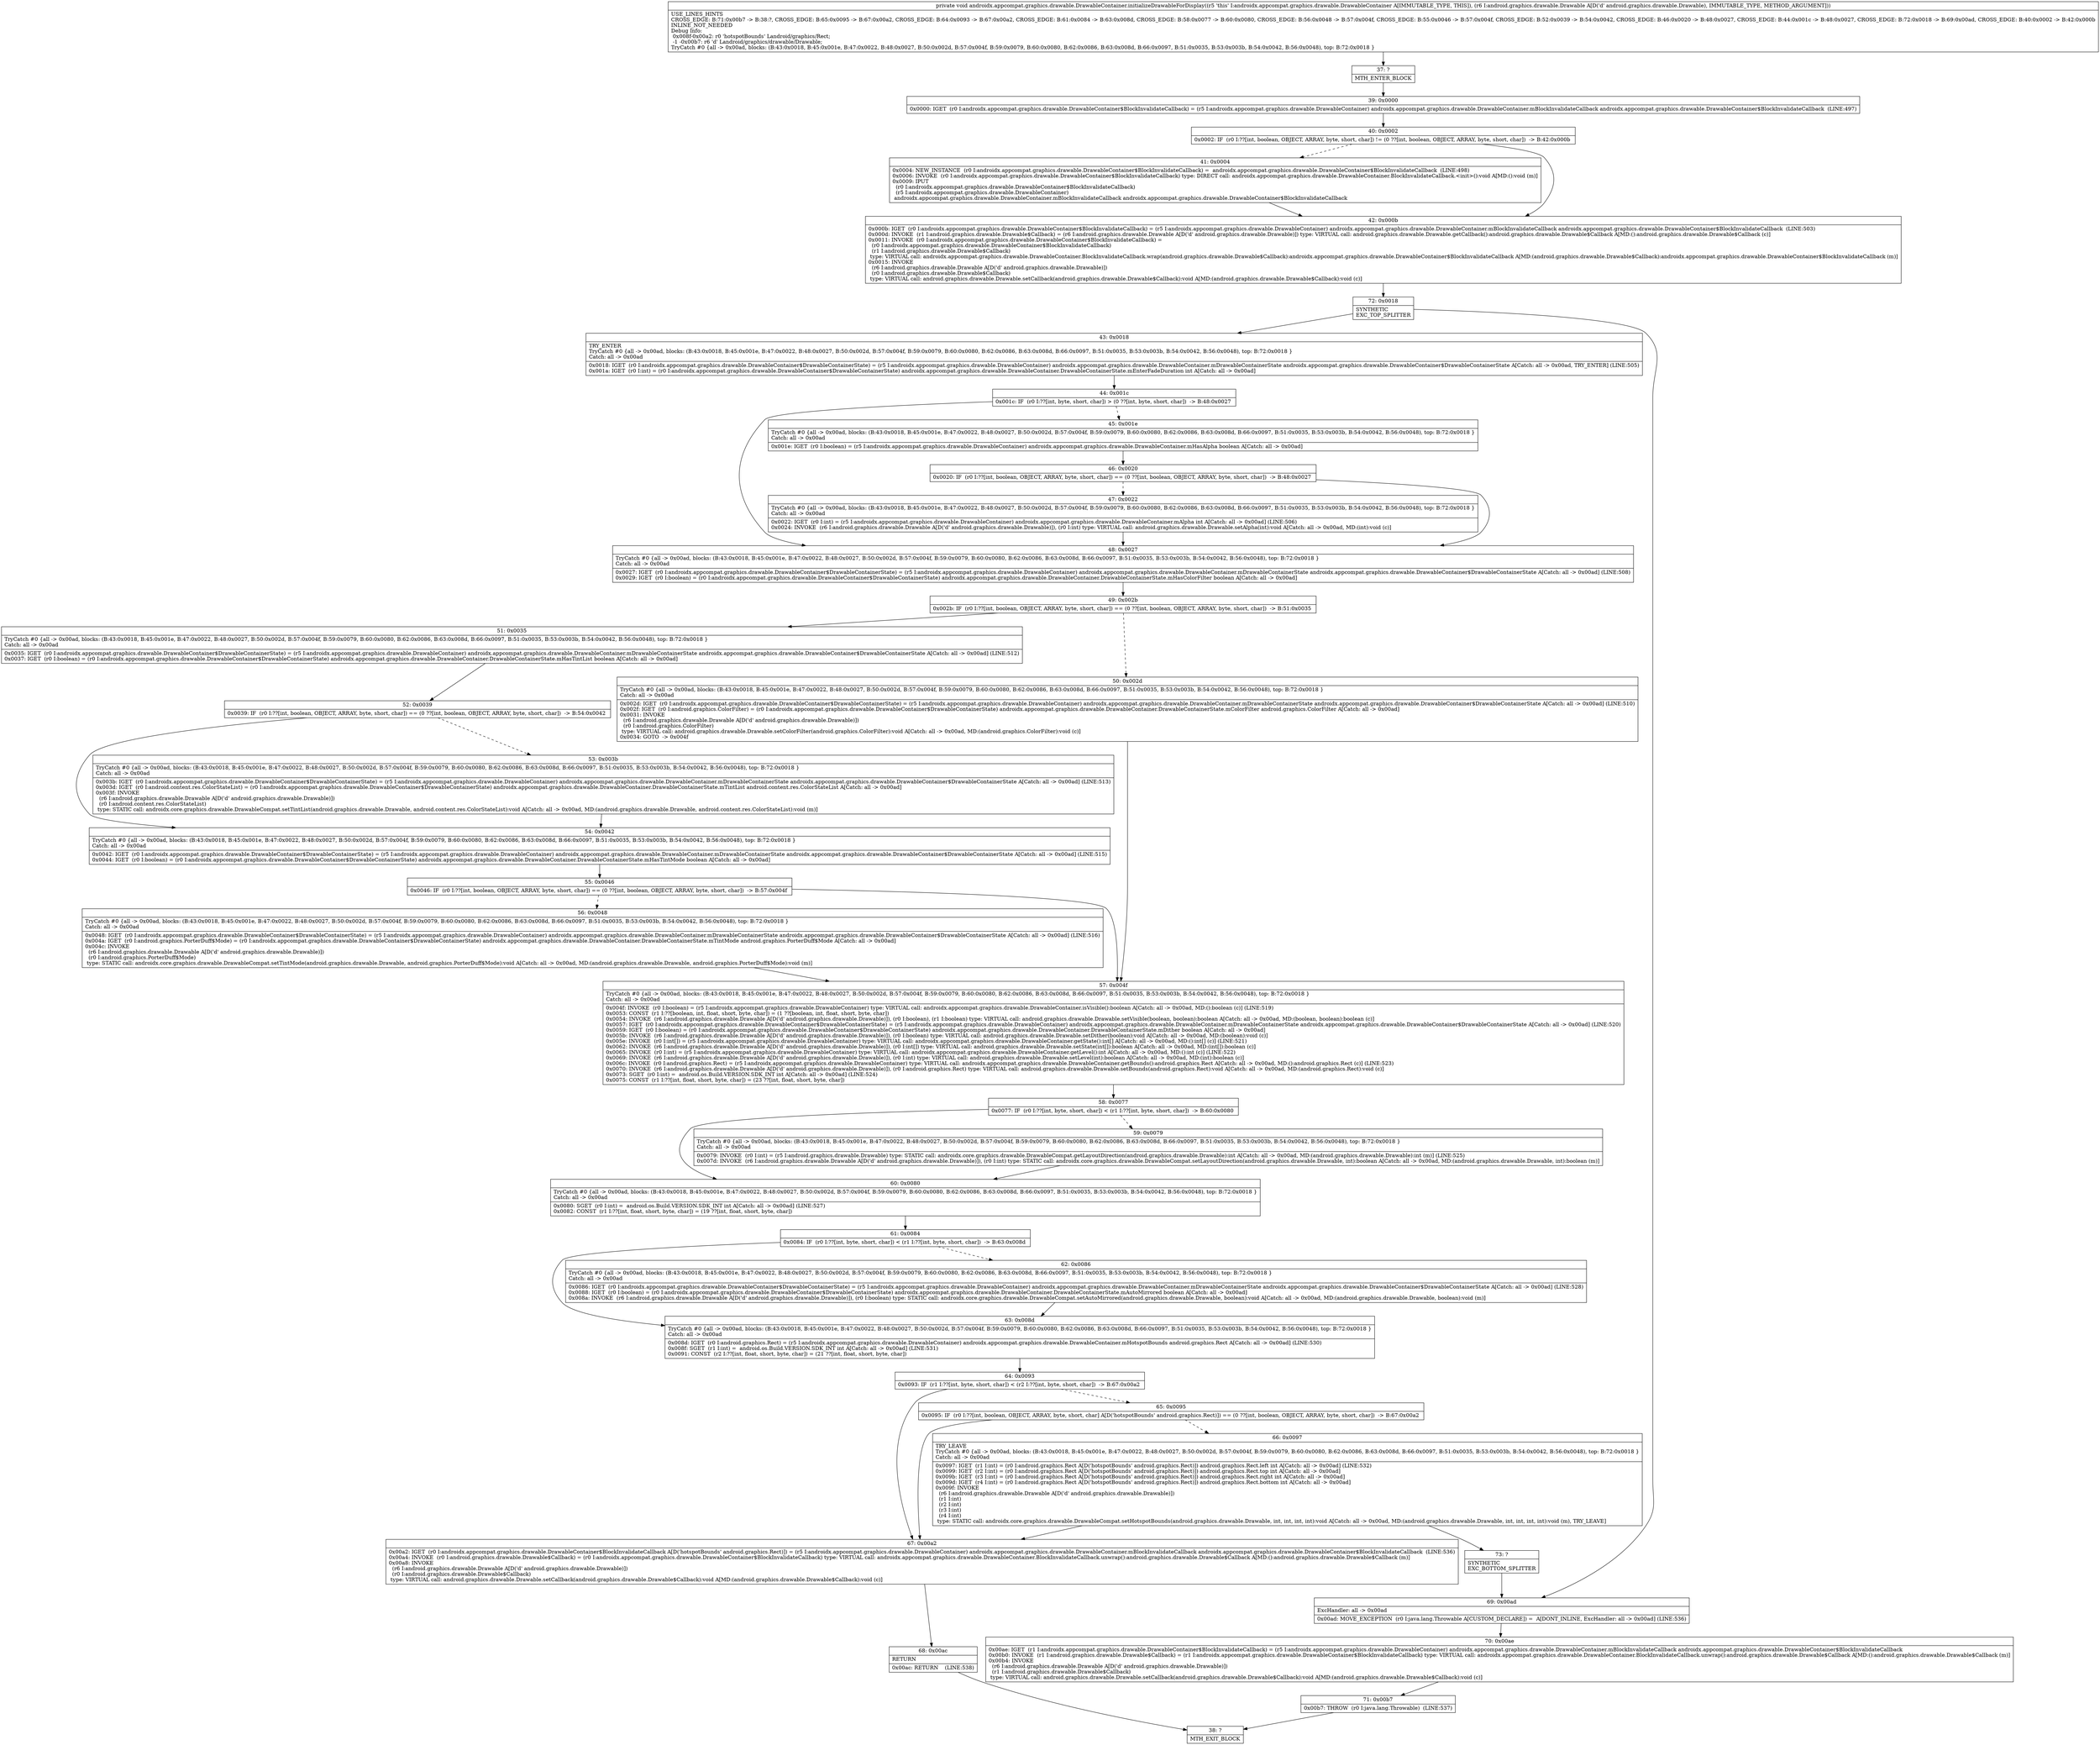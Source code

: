 digraph "CFG forandroidx.appcompat.graphics.drawable.DrawableContainer.initializeDrawableForDisplay(Landroid\/graphics\/drawable\/Drawable;)V" {
Node_37 [shape=record,label="{37\:\ ?|MTH_ENTER_BLOCK\l}"];
Node_39 [shape=record,label="{39\:\ 0x0000|0x0000: IGET  (r0 I:androidx.appcompat.graphics.drawable.DrawableContainer$BlockInvalidateCallback) = (r5 I:androidx.appcompat.graphics.drawable.DrawableContainer) androidx.appcompat.graphics.drawable.DrawableContainer.mBlockInvalidateCallback androidx.appcompat.graphics.drawable.DrawableContainer$BlockInvalidateCallback  (LINE:497)\l}"];
Node_40 [shape=record,label="{40\:\ 0x0002|0x0002: IF  (r0 I:??[int, boolean, OBJECT, ARRAY, byte, short, char]) != (0 ??[int, boolean, OBJECT, ARRAY, byte, short, char])  \-\> B:42:0x000b \l}"];
Node_41 [shape=record,label="{41\:\ 0x0004|0x0004: NEW_INSTANCE  (r0 I:androidx.appcompat.graphics.drawable.DrawableContainer$BlockInvalidateCallback) =  androidx.appcompat.graphics.drawable.DrawableContainer$BlockInvalidateCallback  (LINE:498)\l0x0006: INVOKE  (r0 I:androidx.appcompat.graphics.drawable.DrawableContainer$BlockInvalidateCallback) type: DIRECT call: androidx.appcompat.graphics.drawable.DrawableContainer.BlockInvalidateCallback.\<init\>():void A[MD:():void (m)]\l0x0009: IPUT  \l  (r0 I:androidx.appcompat.graphics.drawable.DrawableContainer$BlockInvalidateCallback)\l  (r5 I:androidx.appcompat.graphics.drawable.DrawableContainer)\l androidx.appcompat.graphics.drawable.DrawableContainer.mBlockInvalidateCallback androidx.appcompat.graphics.drawable.DrawableContainer$BlockInvalidateCallback \l}"];
Node_42 [shape=record,label="{42\:\ 0x000b|0x000b: IGET  (r0 I:androidx.appcompat.graphics.drawable.DrawableContainer$BlockInvalidateCallback) = (r5 I:androidx.appcompat.graphics.drawable.DrawableContainer) androidx.appcompat.graphics.drawable.DrawableContainer.mBlockInvalidateCallback androidx.appcompat.graphics.drawable.DrawableContainer$BlockInvalidateCallback  (LINE:503)\l0x000d: INVOKE  (r1 I:android.graphics.drawable.Drawable$Callback) = (r6 I:android.graphics.drawable.Drawable A[D('d' android.graphics.drawable.Drawable)]) type: VIRTUAL call: android.graphics.drawable.Drawable.getCallback():android.graphics.drawable.Drawable$Callback A[MD:():android.graphics.drawable.Drawable$Callback (c)]\l0x0011: INVOKE  (r0 I:androidx.appcompat.graphics.drawable.DrawableContainer$BlockInvalidateCallback) = \l  (r0 I:androidx.appcompat.graphics.drawable.DrawableContainer$BlockInvalidateCallback)\l  (r1 I:android.graphics.drawable.Drawable$Callback)\l type: VIRTUAL call: androidx.appcompat.graphics.drawable.DrawableContainer.BlockInvalidateCallback.wrap(android.graphics.drawable.Drawable$Callback):androidx.appcompat.graphics.drawable.DrawableContainer$BlockInvalidateCallback A[MD:(android.graphics.drawable.Drawable$Callback):androidx.appcompat.graphics.drawable.DrawableContainer$BlockInvalidateCallback (m)]\l0x0015: INVOKE  \l  (r6 I:android.graphics.drawable.Drawable A[D('d' android.graphics.drawable.Drawable)])\l  (r0 I:android.graphics.drawable.Drawable$Callback)\l type: VIRTUAL call: android.graphics.drawable.Drawable.setCallback(android.graphics.drawable.Drawable$Callback):void A[MD:(android.graphics.drawable.Drawable$Callback):void (c)]\l}"];
Node_72 [shape=record,label="{72\:\ 0x0018|SYNTHETIC\lEXC_TOP_SPLITTER\l}"];
Node_43 [shape=record,label="{43\:\ 0x0018|TRY_ENTER\lTryCatch #0 \{all \-\> 0x00ad, blocks: (B:43:0x0018, B:45:0x001e, B:47:0x0022, B:48:0x0027, B:50:0x002d, B:57:0x004f, B:59:0x0079, B:60:0x0080, B:62:0x0086, B:63:0x008d, B:66:0x0097, B:51:0x0035, B:53:0x003b, B:54:0x0042, B:56:0x0048), top: B:72:0x0018 \}\lCatch: all \-\> 0x00ad\l|0x0018: IGET  (r0 I:androidx.appcompat.graphics.drawable.DrawableContainer$DrawableContainerState) = (r5 I:androidx.appcompat.graphics.drawable.DrawableContainer) androidx.appcompat.graphics.drawable.DrawableContainer.mDrawableContainerState androidx.appcompat.graphics.drawable.DrawableContainer$DrawableContainerState A[Catch: all \-\> 0x00ad, TRY_ENTER] (LINE:505)\l0x001a: IGET  (r0 I:int) = (r0 I:androidx.appcompat.graphics.drawable.DrawableContainer$DrawableContainerState) androidx.appcompat.graphics.drawable.DrawableContainer.DrawableContainerState.mEnterFadeDuration int A[Catch: all \-\> 0x00ad]\l}"];
Node_44 [shape=record,label="{44\:\ 0x001c|0x001c: IF  (r0 I:??[int, byte, short, char]) \> (0 ??[int, byte, short, char])  \-\> B:48:0x0027 \l}"];
Node_45 [shape=record,label="{45\:\ 0x001e|TryCatch #0 \{all \-\> 0x00ad, blocks: (B:43:0x0018, B:45:0x001e, B:47:0x0022, B:48:0x0027, B:50:0x002d, B:57:0x004f, B:59:0x0079, B:60:0x0080, B:62:0x0086, B:63:0x008d, B:66:0x0097, B:51:0x0035, B:53:0x003b, B:54:0x0042, B:56:0x0048), top: B:72:0x0018 \}\lCatch: all \-\> 0x00ad\l|0x001e: IGET  (r0 I:boolean) = (r5 I:androidx.appcompat.graphics.drawable.DrawableContainer) androidx.appcompat.graphics.drawable.DrawableContainer.mHasAlpha boolean A[Catch: all \-\> 0x00ad]\l}"];
Node_46 [shape=record,label="{46\:\ 0x0020|0x0020: IF  (r0 I:??[int, boolean, OBJECT, ARRAY, byte, short, char]) == (0 ??[int, boolean, OBJECT, ARRAY, byte, short, char])  \-\> B:48:0x0027 \l}"];
Node_47 [shape=record,label="{47\:\ 0x0022|TryCatch #0 \{all \-\> 0x00ad, blocks: (B:43:0x0018, B:45:0x001e, B:47:0x0022, B:48:0x0027, B:50:0x002d, B:57:0x004f, B:59:0x0079, B:60:0x0080, B:62:0x0086, B:63:0x008d, B:66:0x0097, B:51:0x0035, B:53:0x003b, B:54:0x0042, B:56:0x0048), top: B:72:0x0018 \}\lCatch: all \-\> 0x00ad\l|0x0022: IGET  (r0 I:int) = (r5 I:androidx.appcompat.graphics.drawable.DrawableContainer) androidx.appcompat.graphics.drawable.DrawableContainer.mAlpha int A[Catch: all \-\> 0x00ad] (LINE:506)\l0x0024: INVOKE  (r6 I:android.graphics.drawable.Drawable A[D('d' android.graphics.drawable.Drawable)]), (r0 I:int) type: VIRTUAL call: android.graphics.drawable.Drawable.setAlpha(int):void A[Catch: all \-\> 0x00ad, MD:(int):void (c)]\l}"];
Node_48 [shape=record,label="{48\:\ 0x0027|TryCatch #0 \{all \-\> 0x00ad, blocks: (B:43:0x0018, B:45:0x001e, B:47:0x0022, B:48:0x0027, B:50:0x002d, B:57:0x004f, B:59:0x0079, B:60:0x0080, B:62:0x0086, B:63:0x008d, B:66:0x0097, B:51:0x0035, B:53:0x003b, B:54:0x0042, B:56:0x0048), top: B:72:0x0018 \}\lCatch: all \-\> 0x00ad\l|0x0027: IGET  (r0 I:androidx.appcompat.graphics.drawable.DrawableContainer$DrawableContainerState) = (r5 I:androidx.appcompat.graphics.drawable.DrawableContainer) androidx.appcompat.graphics.drawable.DrawableContainer.mDrawableContainerState androidx.appcompat.graphics.drawable.DrawableContainer$DrawableContainerState A[Catch: all \-\> 0x00ad] (LINE:508)\l0x0029: IGET  (r0 I:boolean) = (r0 I:androidx.appcompat.graphics.drawable.DrawableContainer$DrawableContainerState) androidx.appcompat.graphics.drawable.DrawableContainer.DrawableContainerState.mHasColorFilter boolean A[Catch: all \-\> 0x00ad]\l}"];
Node_49 [shape=record,label="{49\:\ 0x002b|0x002b: IF  (r0 I:??[int, boolean, OBJECT, ARRAY, byte, short, char]) == (0 ??[int, boolean, OBJECT, ARRAY, byte, short, char])  \-\> B:51:0x0035 \l}"];
Node_50 [shape=record,label="{50\:\ 0x002d|TryCatch #0 \{all \-\> 0x00ad, blocks: (B:43:0x0018, B:45:0x001e, B:47:0x0022, B:48:0x0027, B:50:0x002d, B:57:0x004f, B:59:0x0079, B:60:0x0080, B:62:0x0086, B:63:0x008d, B:66:0x0097, B:51:0x0035, B:53:0x003b, B:54:0x0042, B:56:0x0048), top: B:72:0x0018 \}\lCatch: all \-\> 0x00ad\l|0x002d: IGET  (r0 I:androidx.appcompat.graphics.drawable.DrawableContainer$DrawableContainerState) = (r5 I:androidx.appcompat.graphics.drawable.DrawableContainer) androidx.appcompat.graphics.drawable.DrawableContainer.mDrawableContainerState androidx.appcompat.graphics.drawable.DrawableContainer$DrawableContainerState A[Catch: all \-\> 0x00ad] (LINE:510)\l0x002f: IGET  (r0 I:android.graphics.ColorFilter) = (r0 I:androidx.appcompat.graphics.drawable.DrawableContainer$DrawableContainerState) androidx.appcompat.graphics.drawable.DrawableContainer.DrawableContainerState.mColorFilter android.graphics.ColorFilter A[Catch: all \-\> 0x00ad]\l0x0031: INVOKE  \l  (r6 I:android.graphics.drawable.Drawable A[D('d' android.graphics.drawable.Drawable)])\l  (r0 I:android.graphics.ColorFilter)\l type: VIRTUAL call: android.graphics.drawable.Drawable.setColorFilter(android.graphics.ColorFilter):void A[Catch: all \-\> 0x00ad, MD:(android.graphics.ColorFilter):void (c)]\l0x0034: GOTO  \-\> 0x004f \l}"];
Node_57 [shape=record,label="{57\:\ 0x004f|TryCatch #0 \{all \-\> 0x00ad, blocks: (B:43:0x0018, B:45:0x001e, B:47:0x0022, B:48:0x0027, B:50:0x002d, B:57:0x004f, B:59:0x0079, B:60:0x0080, B:62:0x0086, B:63:0x008d, B:66:0x0097, B:51:0x0035, B:53:0x003b, B:54:0x0042, B:56:0x0048), top: B:72:0x0018 \}\lCatch: all \-\> 0x00ad\l|0x004f: INVOKE  (r0 I:boolean) = (r5 I:androidx.appcompat.graphics.drawable.DrawableContainer) type: VIRTUAL call: androidx.appcompat.graphics.drawable.DrawableContainer.isVisible():boolean A[Catch: all \-\> 0x00ad, MD:():boolean (c)] (LINE:519)\l0x0053: CONST  (r1 I:??[boolean, int, float, short, byte, char]) = (1 ??[boolean, int, float, short, byte, char]) \l0x0054: INVOKE  (r6 I:android.graphics.drawable.Drawable A[D('d' android.graphics.drawable.Drawable)]), (r0 I:boolean), (r1 I:boolean) type: VIRTUAL call: android.graphics.drawable.Drawable.setVisible(boolean, boolean):boolean A[Catch: all \-\> 0x00ad, MD:(boolean, boolean):boolean (c)]\l0x0057: IGET  (r0 I:androidx.appcompat.graphics.drawable.DrawableContainer$DrawableContainerState) = (r5 I:androidx.appcompat.graphics.drawable.DrawableContainer) androidx.appcompat.graphics.drawable.DrawableContainer.mDrawableContainerState androidx.appcompat.graphics.drawable.DrawableContainer$DrawableContainerState A[Catch: all \-\> 0x00ad] (LINE:520)\l0x0059: IGET  (r0 I:boolean) = (r0 I:androidx.appcompat.graphics.drawable.DrawableContainer$DrawableContainerState) androidx.appcompat.graphics.drawable.DrawableContainer.DrawableContainerState.mDither boolean A[Catch: all \-\> 0x00ad]\l0x005b: INVOKE  (r6 I:android.graphics.drawable.Drawable A[D('d' android.graphics.drawable.Drawable)]), (r0 I:boolean) type: VIRTUAL call: android.graphics.drawable.Drawable.setDither(boolean):void A[Catch: all \-\> 0x00ad, MD:(boolean):void (c)]\l0x005e: INVOKE  (r0 I:int[]) = (r5 I:androidx.appcompat.graphics.drawable.DrawableContainer) type: VIRTUAL call: androidx.appcompat.graphics.drawable.DrawableContainer.getState():int[] A[Catch: all \-\> 0x00ad, MD:():int[] (c)] (LINE:521)\l0x0062: INVOKE  (r6 I:android.graphics.drawable.Drawable A[D('d' android.graphics.drawable.Drawable)]), (r0 I:int[]) type: VIRTUAL call: android.graphics.drawable.Drawable.setState(int[]):boolean A[Catch: all \-\> 0x00ad, MD:(int[]):boolean (c)]\l0x0065: INVOKE  (r0 I:int) = (r5 I:androidx.appcompat.graphics.drawable.DrawableContainer) type: VIRTUAL call: androidx.appcompat.graphics.drawable.DrawableContainer.getLevel():int A[Catch: all \-\> 0x00ad, MD:():int (c)] (LINE:522)\l0x0069: INVOKE  (r6 I:android.graphics.drawable.Drawable A[D('d' android.graphics.drawable.Drawable)]), (r0 I:int) type: VIRTUAL call: android.graphics.drawable.Drawable.setLevel(int):boolean A[Catch: all \-\> 0x00ad, MD:(int):boolean (c)]\l0x006c: INVOKE  (r0 I:android.graphics.Rect) = (r5 I:androidx.appcompat.graphics.drawable.DrawableContainer) type: VIRTUAL call: androidx.appcompat.graphics.drawable.DrawableContainer.getBounds():android.graphics.Rect A[Catch: all \-\> 0x00ad, MD:():android.graphics.Rect (c)] (LINE:523)\l0x0070: INVOKE  (r6 I:android.graphics.drawable.Drawable A[D('d' android.graphics.drawable.Drawable)]), (r0 I:android.graphics.Rect) type: VIRTUAL call: android.graphics.drawable.Drawable.setBounds(android.graphics.Rect):void A[Catch: all \-\> 0x00ad, MD:(android.graphics.Rect):void (c)]\l0x0073: SGET  (r0 I:int) =  android.os.Build.VERSION.SDK_INT int A[Catch: all \-\> 0x00ad] (LINE:524)\l0x0075: CONST  (r1 I:??[int, float, short, byte, char]) = (23 ??[int, float, short, byte, char]) \l}"];
Node_58 [shape=record,label="{58\:\ 0x0077|0x0077: IF  (r0 I:??[int, byte, short, char]) \< (r1 I:??[int, byte, short, char])  \-\> B:60:0x0080 \l}"];
Node_59 [shape=record,label="{59\:\ 0x0079|TryCatch #0 \{all \-\> 0x00ad, blocks: (B:43:0x0018, B:45:0x001e, B:47:0x0022, B:48:0x0027, B:50:0x002d, B:57:0x004f, B:59:0x0079, B:60:0x0080, B:62:0x0086, B:63:0x008d, B:66:0x0097, B:51:0x0035, B:53:0x003b, B:54:0x0042, B:56:0x0048), top: B:72:0x0018 \}\lCatch: all \-\> 0x00ad\l|0x0079: INVOKE  (r0 I:int) = (r5 I:android.graphics.drawable.Drawable) type: STATIC call: androidx.core.graphics.drawable.DrawableCompat.getLayoutDirection(android.graphics.drawable.Drawable):int A[Catch: all \-\> 0x00ad, MD:(android.graphics.drawable.Drawable):int (m)] (LINE:525)\l0x007d: INVOKE  (r6 I:android.graphics.drawable.Drawable A[D('d' android.graphics.drawable.Drawable)]), (r0 I:int) type: STATIC call: androidx.core.graphics.drawable.DrawableCompat.setLayoutDirection(android.graphics.drawable.Drawable, int):boolean A[Catch: all \-\> 0x00ad, MD:(android.graphics.drawable.Drawable, int):boolean (m)]\l}"];
Node_60 [shape=record,label="{60\:\ 0x0080|TryCatch #0 \{all \-\> 0x00ad, blocks: (B:43:0x0018, B:45:0x001e, B:47:0x0022, B:48:0x0027, B:50:0x002d, B:57:0x004f, B:59:0x0079, B:60:0x0080, B:62:0x0086, B:63:0x008d, B:66:0x0097, B:51:0x0035, B:53:0x003b, B:54:0x0042, B:56:0x0048), top: B:72:0x0018 \}\lCatch: all \-\> 0x00ad\l|0x0080: SGET  (r0 I:int) =  android.os.Build.VERSION.SDK_INT int A[Catch: all \-\> 0x00ad] (LINE:527)\l0x0082: CONST  (r1 I:??[int, float, short, byte, char]) = (19 ??[int, float, short, byte, char]) \l}"];
Node_61 [shape=record,label="{61\:\ 0x0084|0x0084: IF  (r0 I:??[int, byte, short, char]) \< (r1 I:??[int, byte, short, char])  \-\> B:63:0x008d \l}"];
Node_62 [shape=record,label="{62\:\ 0x0086|TryCatch #0 \{all \-\> 0x00ad, blocks: (B:43:0x0018, B:45:0x001e, B:47:0x0022, B:48:0x0027, B:50:0x002d, B:57:0x004f, B:59:0x0079, B:60:0x0080, B:62:0x0086, B:63:0x008d, B:66:0x0097, B:51:0x0035, B:53:0x003b, B:54:0x0042, B:56:0x0048), top: B:72:0x0018 \}\lCatch: all \-\> 0x00ad\l|0x0086: IGET  (r0 I:androidx.appcompat.graphics.drawable.DrawableContainer$DrawableContainerState) = (r5 I:androidx.appcompat.graphics.drawable.DrawableContainer) androidx.appcompat.graphics.drawable.DrawableContainer.mDrawableContainerState androidx.appcompat.graphics.drawable.DrawableContainer$DrawableContainerState A[Catch: all \-\> 0x00ad] (LINE:528)\l0x0088: IGET  (r0 I:boolean) = (r0 I:androidx.appcompat.graphics.drawable.DrawableContainer$DrawableContainerState) androidx.appcompat.graphics.drawable.DrawableContainer.DrawableContainerState.mAutoMirrored boolean A[Catch: all \-\> 0x00ad]\l0x008a: INVOKE  (r6 I:android.graphics.drawable.Drawable A[D('d' android.graphics.drawable.Drawable)]), (r0 I:boolean) type: STATIC call: androidx.core.graphics.drawable.DrawableCompat.setAutoMirrored(android.graphics.drawable.Drawable, boolean):void A[Catch: all \-\> 0x00ad, MD:(android.graphics.drawable.Drawable, boolean):void (m)]\l}"];
Node_63 [shape=record,label="{63\:\ 0x008d|TryCatch #0 \{all \-\> 0x00ad, blocks: (B:43:0x0018, B:45:0x001e, B:47:0x0022, B:48:0x0027, B:50:0x002d, B:57:0x004f, B:59:0x0079, B:60:0x0080, B:62:0x0086, B:63:0x008d, B:66:0x0097, B:51:0x0035, B:53:0x003b, B:54:0x0042, B:56:0x0048), top: B:72:0x0018 \}\lCatch: all \-\> 0x00ad\l|0x008d: IGET  (r0 I:android.graphics.Rect) = (r5 I:androidx.appcompat.graphics.drawable.DrawableContainer) androidx.appcompat.graphics.drawable.DrawableContainer.mHotspotBounds android.graphics.Rect A[Catch: all \-\> 0x00ad] (LINE:530)\l0x008f: SGET  (r1 I:int) =  android.os.Build.VERSION.SDK_INT int A[Catch: all \-\> 0x00ad] (LINE:531)\l0x0091: CONST  (r2 I:??[int, float, short, byte, char]) = (21 ??[int, float, short, byte, char]) \l}"];
Node_64 [shape=record,label="{64\:\ 0x0093|0x0093: IF  (r1 I:??[int, byte, short, char]) \< (r2 I:??[int, byte, short, char])  \-\> B:67:0x00a2 \l}"];
Node_65 [shape=record,label="{65\:\ 0x0095|0x0095: IF  (r0 I:??[int, boolean, OBJECT, ARRAY, byte, short, char] A[D('hotspotBounds' android.graphics.Rect)]) == (0 ??[int, boolean, OBJECT, ARRAY, byte, short, char])  \-\> B:67:0x00a2 \l}"];
Node_66 [shape=record,label="{66\:\ 0x0097|TRY_LEAVE\lTryCatch #0 \{all \-\> 0x00ad, blocks: (B:43:0x0018, B:45:0x001e, B:47:0x0022, B:48:0x0027, B:50:0x002d, B:57:0x004f, B:59:0x0079, B:60:0x0080, B:62:0x0086, B:63:0x008d, B:66:0x0097, B:51:0x0035, B:53:0x003b, B:54:0x0042, B:56:0x0048), top: B:72:0x0018 \}\lCatch: all \-\> 0x00ad\l|0x0097: IGET  (r1 I:int) = (r0 I:android.graphics.Rect A[D('hotspotBounds' android.graphics.Rect)]) android.graphics.Rect.left int A[Catch: all \-\> 0x00ad] (LINE:532)\l0x0099: IGET  (r2 I:int) = (r0 I:android.graphics.Rect A[D('hotspotBounds' android.graphics.Rect)]) android.graphics.Rect.top int A[Catch: all \-\> 0x00ad]\l0x009b: IGET  (r3 I:int) = (r0 I:android.graphics.Rect A[D('hotspotBounds' android.graphics.Rect)]) android.graphics.Rect.right int A[Catch: all \-\> 0x00ad]\l0x009d: IGET  (r4 I:int) = (r0 I:android.graphics.Rect A[D('hotspotBounds' android.graphics.Rect)]) android.graphics.Rect.bottom int A[Catch: all \-\> 0x00ad]\l0x009f: INVOKE  \l  (r6 I:android.graphics.drawable.Drawable A[D('d' android.graphics.drawable.Drawable)])\l  (r1 I:int)\l  (r2 I:int)\l  (r3 I:int)\l  (r4 I:int)\l type: STATIC call: androidx.core.graphics.drawable.DrawableCompat.setHotspotBounds(android.graphics.drawable.Drawable, int, int, int, int):void A[Catch: all \-\> 0x00ad, MD:(android.graphics.drawable.Drawable, int, int, int, int):void (m), TRY_LEAVE]\l}"];
Node_73 [shape=record,label="{73\:\ ?|SYNTHETIC\lEXC_BOTTOM_SPLITTER\l}"];
Node_67 [shape=record,label="{67\:\ 0x00a2|0x00a2: IGET  (r0 I:androidx.appcompat.graphics.drawable.DrawableContainer$BlockInvalidateCallback A[D('hotspotBounds' android.graphics.Rect)]) = (r5 I:androidx.appcompat.graphics.drawable.DrawableContainer) androidx.appcompat.graphics.drawable.DrawableContainer.mBlockInvalidateCallback androidx.appcompat.graphics.drawable.DrawableContainer$BlockInvalidateCallback  (LINE:536)\l0x00a4: INVOKE  (r0 I:android.graphics.drawable.Drawable$Callback) = (r0 I:androidx.appcompat.graphics.drawable.DrawableContainer$BlockInvalidateCallback) type: VIRTUAL call: androidx.appcompat.graphics.drawable.DrawableContainer.BlockInvalidateCallback.unwrap():android.graphics.drawable.Drawable$Callback A[MD:():android.graphics.drawable.Drawable$Callback (m)]\l0x00a8: INVOKE  \l  (r6 I:android.graphics.drawable.Drawable A[D('d' android.graphics.drawable.Drawable)])\l  (r0 I:android.graphics.drawable.Drawable$Callback)\l type: VIRTUAL call: android.graphics.drawable.Drawable.setCallback(android.graphics.drawable.Drawable$Callback):void A[MD:(android.graphics.drawable.Drawable$Callback):void (c)]\l}"];
Node_68 [shape=record,label="{68\:\ 0x00ac|RETURN\l|0x00ac: RETURN    (LINE:538)\l}"];
Node_38 [shape=record,label="{38\:\ ?|MTH_EXIT_BLOCK\l}"];
Node_51 [shape=record,label="{51\:\ 0x0035|TryCatch #0 \{all \-\> 0x00ad, blocks: (B:43:0x0018, B:45:0x001e, B:47:0x0022, B:48:0x0027, B:50:0x002d, B:57:0x004f, B:59:0x0079, B:60:0x0080, B:62:0x0086, B:63:0x008d, B:66:0x0097, B:51:0x0035, B:53:0x003b, B:54:0x0042, B:56:0x0048), top: B:72:0x0018 \}\lCatch: all \-\> 0x00ad\l|0x0035: IGET  (r0 I:androidx.appcompat.graphics.drawable.DrawableContainer$DrawableContainerState) = (r5 I:androidx.appcompat.graphics.drawable.DrawableContainer) androidx.appcompat.graphics.drawable.DrawableContainer.mDrawableContainerState androidx.appcompat.graphics.drawable.DrawableContainer$DrawableContainerState A[Catch: all \-\> 0x00ad] (LINE:512)\l0x0037: IGET  (r0 I:boolean) = (r0 I:androidx.appcompat.graphics.drawable.DrawableContainer$DrawableContainerState) androidx.appcompat.graphics.drawable.DrawableContainer.DrawableContainerState.mHasTintList boolean A[Catch: all \-\> 0x00ad]\l}"];
Node_52 [shape=record,label="{52\:\ 0x0039|0x0039: IF  (r0 I:??[int, boolean, OBJECT, ARRAY, byte, short, char]) == (0 ??[int, boolean, OBJECT, ARRAY, byte, short, char])  \-\> B:54:0x0042 \l}"];
Node_53 [shape=record,label="{53\:\ 0x003b|TryCatch #0 \{all \-\> 0x00ad, blocks: (B:43:0x0018, B:45:0x001e, B:47:0x0022, B:48:0x0027, B:50:0x002d, B:57:0x004f, B:59:0x0079, B:60:0x0080, B:62:0x0086, B:63:0x008d, B:66:0x0097, B:51:0x0035, B:53:0x003b, B:54:0x0042, B:56:0x0048), top: B:72:0x0018 \}\lCatch: all \-\> 0x00ad\l|0x003b: IGET  (r0 I:androidx.appcompat.graphics.drawable.DrawableContainer$DrawableContainerState) = (r5 I:androidx.appcompat.graphics.drawable.DrawableContainer) androidx.appcompat.graphics.drawable.DrawableContainer.mDrawableContainerState androidx.appcompat.graphics.drawable.DrawableContainer$DrawableContainerState A[Catch: all \-\> 0x00ad] (LINE:513)\l0x003d: IGET  (r0 I:android.content.res.ColorStateList) = (r0 I:androidx.appcompat.graphics.drawable.DrawableContainer$DrawableContainerState) androidx.appcompat.graphics.drawable.DrawableContainer.DrawableContainerState.mTintList android.content.res.ColorStateList A[Catch: all \-\> 0x00ad]\l0x003f: INVOKE  \l  (r6 I:android.graphics.drawable.Drawable A[D('d' android.graphics.drawable.Drawable)])\l  (r0 I:android.content.res.ColorStateList)\l type: STATIC call: androidx.core.graphics.drawable.DrawableCompat.setTintList(android.graphics.drawable.Drawable, android.content.res.ColorStateList):void A[Catch: all \-\> 0x00ad, MD:(android.graphics.drawable.Drawable, android.content.res.ColorStateList):void (m)]\l}"];
Node_54 [shape=record,label="{54\:\ 0x0042|TryCatch #0 \{all \-\> 0x00ad, blocks: (B:43:0x0018, B:45:0x001e, B:47:0x0022, B:48:0x0027, B:50:0x002d, B:57:0x004f, B:59:0x0079, B:60:0x0080, B:62:0x0086, B:63:0x008d, B:66:0x0097, B:51:0x0035, B:53:0x003b, B:54:0x0042, B:56:0x0048), top: B:72:0x0018 \}\lCatch: all \-\> 0x00ad\l|0x0042: IGET  (r0 I:androidx.appcompat.graphics.drawable.DrawableContainer$DrawableContainerState) = (r5 I:androidx.appcompat.graphics.drawable.DrawableContainer) androidx.appcompat.graphics.drawable.DrawableContainer.mDrawableContainerState androidx.appcompat.graphics.drawable.DrawableContainer$DrawableContainerState A[Catch: all \-\> 0x00ad] (LINE:515)\l0x0044: IGET  (r0 I:boolean) = (r0 I:androidx.appcompat.graphics.drawable.DrawableContainer$DrawableContainerState) androidx.appcompat.graphics.drawable.DrawableContainer.DrawableContainerState.mHasTintMode boolean A[Catch: all \-\> 0x00ad]\l}"];
Node_55 [shape=record,label="{55\:\ 0x0046|0x0046: IF  (r0 I:??[int, boolean, OBJECT, ARRAY, byte, short, char]) == (0 ??[int, boolean, OBJECT, ARRAY, byte, short, char])  \-\> B:57:0x004f \l}"];
Node_56 [shape=record,label="{56\:\ 0x0048|TryCatch #0 \{all \-\> 0x00ad, blocks: (B:43:0x0018, B:45:0x001e, B:47:0x0022, B:48:0x0027, B:50:0x002d, B:57:0x004f, B:59:0x0079, B:60:0x0080, B:62:0x0086, B:63:0x008d, B:66:0x0097, B:51:0x0035, B:53:0x003b, B:54:0x0042, B:56:0x0048), top: B:72:0x0018 \}\lCatch: all \-\> 0x00ad\l|0x0048: IGET  (r0 I:androidx.appcompat.graphics.drawable.DrawableContainer$DrawableContainerState) = (r5 I:androidx.appcompat.graphics.drawable.DrawableContainer) androidx.appcompat.graphics.drawable.DrawableContainer.mDrawableContainerState androidx.appcompat.graphics.drawable.DrawableContainer$DrawableContainerState A[Catch: all \-\> 0x00ad] (LINE:516)\l0x004a: IGET  (r0 I:android.graphics.PorterDuff$Mode) = (r0 I:androidx.appcompat.graphics.drawable.DrawableContainer$DrawableContainerState) androidx.appcompat.graphics.drawable.DrawableContainer.DrawableContainerState.mTintMode android.graphics.PorterDuff$Mode A[Catch: all \-\> 0x00ad]\l0x004c: INVOKE  \l  (r6 I:android.graphics.drawable.Drawable A[D('d' android.graphics.drawable.Drawable)])\l  (r0 I:android.graphics.PorterDuff$Mode)\l type: STATIC call: androidx.core.graphics.drawable.DrawableCompat.setTintMode(android.graphics.drawable.Drawable, android.graphics.PorterDuff$Mode):void A[Catch: all \-\> 0x00ad, MD:(android.graphics.drawable.Drawable, android.graphics.PorterDuff$Mode):void (m)]\l}"];
Node_69 [shape=record,label="{69\:\ 0x00ad|ExcHandler: all \-\> 0x00ad\l|0x00ad: MOVE_EXCEPTION  (r0 I:java.lang.Throwable A[CUSTOM_DECLARE]) =  A[DONT_INLINE, ExcHandler: all \-\> 0x00ad] (LINE:536)\l}"];
Node_70 [shape=record,label="{70\:\ 0x00ae|0x00ae: IGET  (r1 I:androidx.appcompat.graphics.drawable.DrawableContainer$BlockInvalidateCallback) = (r5 I:androidx.appcompat.graphics.drawable.DrawableContainer) androidx.appcompat.graphics.drawable.DrawableContainer.mBlockInvalidateCallback androidx.appcompat.graphics.drawable.DrawableContainer$BlockInvalidateCallback \l0x00b0: INVOKE  (r1 I:android.graphics.drawable.Drawable$Callback) = (r1 I:androidx.appcompat.graphics.drawable.DrawableContainer$BlockInvalidateCallback) type: VIRTUAL call: androidx.appcompat.graphics.drawable.DrawableContainer.BlockInvalidateCallback.unwrap():android.graphics.drawable.Drawable$Callback A[MD:():android.graphics.drawable.Drawable$Callback (m)]\l0x00b4: INVOKE  \l  (r6 I:android.graphics.drawable.Drawable A[D('d' android.graphics.drawable.Drawable)])\l  (r1 I:android.graphics.drawable.Drawable$Callback)\l type: VIRTUAL call: android.graphics.drawable.Drawable.setCallback(android.graphics.drawable.Drawable$Callback):void A[MD:(android.graphics.drawable.Drawable$Callback):void (c)]\l}"];
Node_71 [shape=record,label="{71\:\ 0x00b7|0x00b7: THROW  (r0 I:java.lang.Throwable)  (LINE:537)\l}"];
MethodNode[shape=record,label="{private void androidx.appcompat.graphics.drawable.DrawableContainer.initializeDrawableForDisplay((r5 'this' I:androidx.appcompat.graphics.drawable.DrawableContainer A[IMMUTABLE_TYPE, THIS]), (r6 I:android.graphics.drawable.Drawable A[D('d' android.graphics.drawable.Drawable), IMMUTABLE_TYPE, METHOD_ARGUMENT]))  | USE_LINES_HINTS\lCROSS_EDGE: B:71:0x00b7 \-\> B:38:?, CROSS_EDGE: B:65:0x0095 \-\> B:67:0x00a2, CROSS_EDGE: B:64:0x0093 \-\> B:67:0x00a2, CROSS_EDGE: B:61:0x0084 \-\> B:63:0x008d, CROSS_EDGE: B:58:0x0077 \-\> B:60:0x0080, CROSS_EDGE: B:56:0x0048 \-\> B:57:0x004f, CROSS_EDGE: B:55:0x0046 \-\> B:57:0x004f, CROSS_EDGE: B:52:0x0039 \-\> B:54:0x0042, CROSS_EDGE: B:46:0x0020 \-\> B:48:0x0027, CROSS_EDGE: B:44:0x001c \-\> B:48:0x0027, CROSS_EDGE: B:72:0x0018 \-\> B:69:0x00ad, CROSS_EDGE: B:40:0x0002 \-\> B:42:0x000b\lINLINE_NOT_NEEDED\lDebug Info:\l  0x008f\-0x00a2: r0 'hotspotBounds' Landroid\/graphics\/Rect;\l  \-1 \-0x00b7: r6 'd' Landroid\/graphics\/drawable\/Drawable;\lTryCatch #0 \{all \-\> 0x00ad, blocks: (B:43:0x0018, B:45:0x001e, B:47:0x0022, B:48:0x0027, B:50:0x002d, B:57:0x004f, B:59:0x0079, B:60:0x0080, B:62:0x0086, B:63:0x008d, B:66:0x0097, B:51:0x0035, B:53:0x003b, B:54:0x0042, B:56:0x0048), top: B:72:0x0018 \}\l}"];
MethodNode -> Node_37;Node_37 -> Node_39;
Node_39 -> Node_40;
Node_40 -> Node_41[style=dashed];
Node_40 -> Node_42;
Node_41 -> Node_42;
Node_42 -> Node_72;
Node_72 -> Node_43;
Node_72 -> Node_69;
Node_43 -> Node_44;
Node_44 -> Node_45[style=dashed];
Node_44 -> Node_48;
Node_45 -> Node_46;
Node_46 -> Node_47[style=dashed];
Node_46 -> Node_48;
Node_47 -> Node_48;
Node_48 -> Node_49;
Node_49 -> Node_50[style=dashed];
Node_49 -> Node_51;
Node_50 -> Node_57;
Node_57 -> Node_58;
Node_58 -> Node_59[style=dashed];
Node_58 -> Node_60;
Node_59 -> Node_60;
Node_60 -> Node_61;
Node_61 -> Node_62[style=dashed];
Node_61 -> Node_63;
Node_62 -> Node_63;
Node_63 -> Node_64;
Node_64 -> Node_65[style=dashed];
Node_64 -> Node_67;
Node_65 -> Node_66[style=dashed];
Node_65 -> Node_67;
Node_66 -> Node_67;
Node_66 -> Node_73;
Node_73 -> Node_69;
Node_67 -> Node_68;
Node_68 -> Node_38;
Node_51 -> Node_52;
Node_52 -> Node_53[style=dashed];
Node_52 -> Node_54;
Node_53 -> Node_54;
Node_54 -> Node_55;
Node_55 -> Node_56[style=dashed];
Node_55 -> Node_57;
Node_56 -> Node_57;
Node_69 -> Node_70;
Node_70 -> Node_71;
Node_71 -> Node_38;
}


